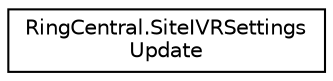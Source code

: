 digraph "Graphical Class Hierarchy"
{
 // LATEX_PDF_SIZE
  edge [fontname="Helvetica",fontsize="10",labelfontname="Helvetica",labelfontsize="10"];
  node [fontname="Helvetica",fontsize="10",shape=record];
  rankdir="LR";
  Node0 [label="RingCentral.SiteIVRSettings\lUpdate",height=0.2,width=0.4,color="black", fillcolor="white", style="filled",URL="$classRingCentral_1_1SiteIVRSettingsUpdate.html",tooltip=" "];
}
